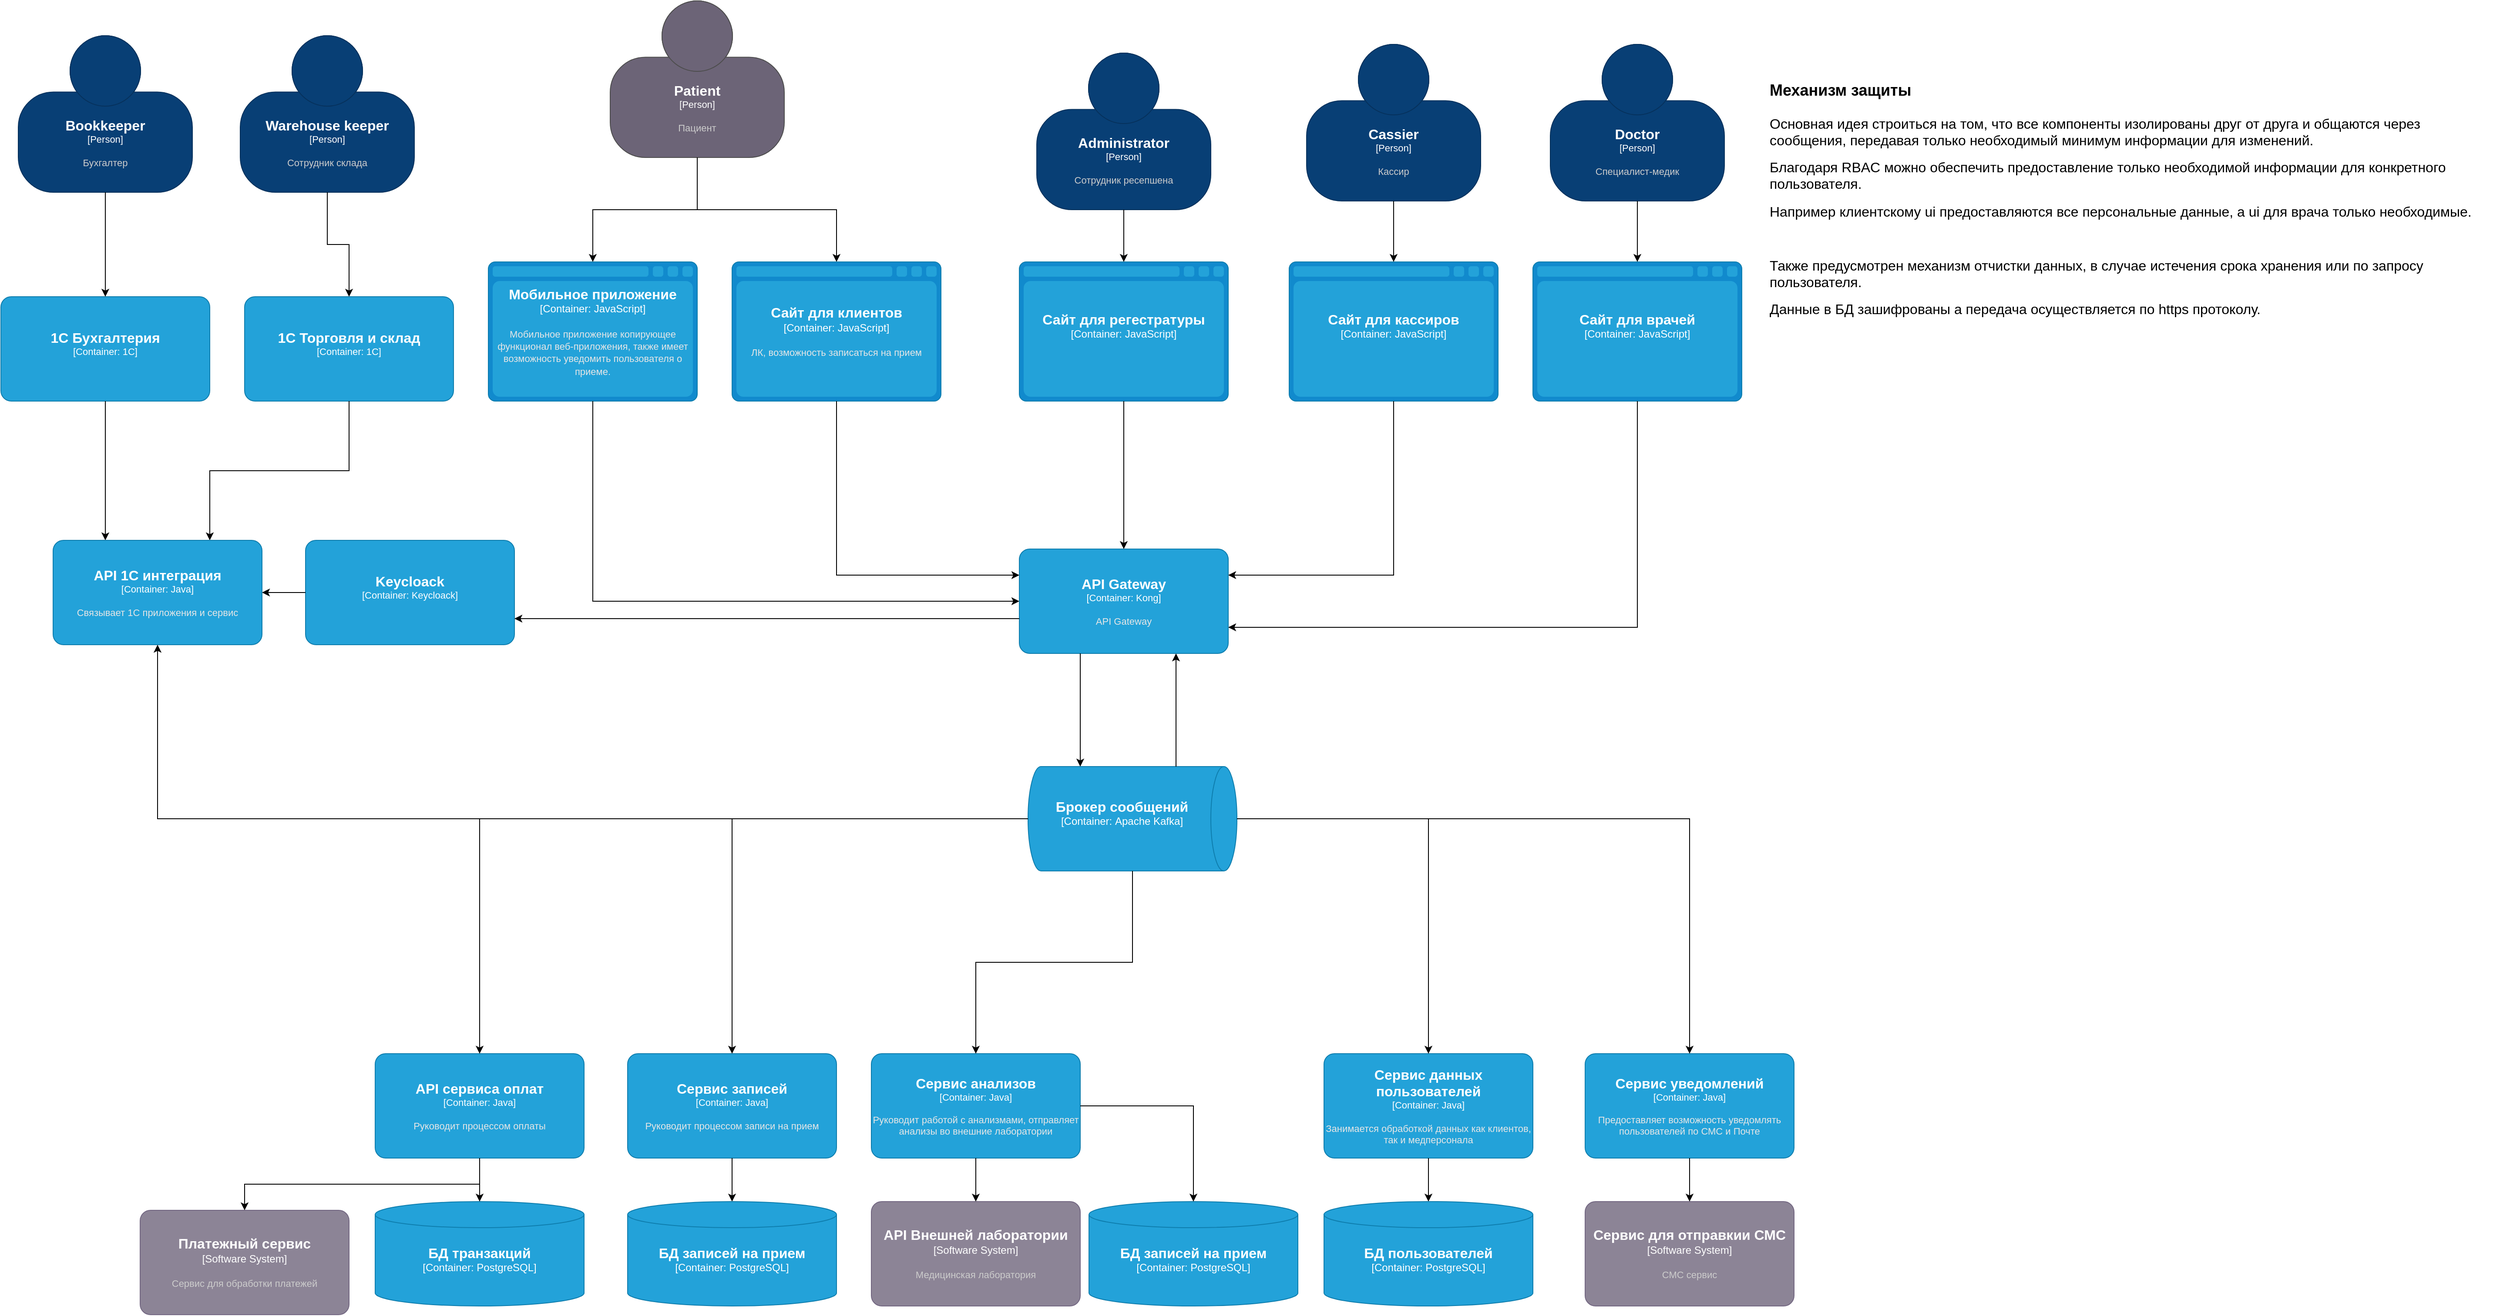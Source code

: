 <mxfile>
    <diagram id="kJKWvQTjOCCirYL7PJKr" name="Page-1">
        <mxGraphModel dx="1918" dy="569" grid="1" gridSize="10" guides="1" tooltips="1" connect="1" arrows="1" fold="1" page="1" pageScale="1" pageWidth="850" pageHeight="1100" math="0" shadow="0">
            <root>
                <mxCell id="0"/>
                <mxCell id="1" parent="0"/>
                <mxCell id="c95swepOd2MztKKC0CFo-59" style="edgeStyle=orthogonalEdgeStyle;rounded=0;orthogonalLoop=1;jettySize=auto;html=1;" parent="1" source="c95swepOd2MztKKC0CFo-43" target="c95swepOd2MztKKC0CFo-44" edge="1">
                    <mxGeometry relative="1" as="geometry"/>
                </mxCell>
                <object placeholders="1" c4Name="Patient" c4Type="Person" c4Description="Пациент" label="&lt;font style=&quot;font-size: 16px&quot;&gt;&lt;b&gt;%c4Name%&lt;/b&gt;&lt;/font&gt;&lt;div&gt;[%c4Type%]&lt;/div&gt;&lt;br&gt;&lt;div&gt;&lt;font style=&quot;font-size: 11px&quot;&gt;&lt;font color=&quot;#cccccc&quot;&gt;%c4Description%&lt;/font&gt;&lt;/div&gt;" id="c95swepOd2MztKKC0CFo-43">
                    <mxCell style="html=1;fontSize=11;dashed=0;whiteSpace=wrap;fillColor=#6C6477;strokeColor=#4D4D4D;fontColor=#ffffff;shape=mxgraph.c4.person2;align=center;metaEdit=1;points=[[0.5,0,0],[1,0.5,0],[1,0.75,0],[0.75,1,0],[0.5,1,0],[0.25,1,0],[0,0.75,0],[0,0.5,0]];resizable=0;" parent="1" vertex="1">
                        <mxGeometry x="-100" y="70" width="200" height="180" as="geometry"/>
                    </mxCell>
                </object>
                <object placeholders="1" c4Name="Сайт для клиентов" c4Type="Container" c4Technology="JavaScript" c4Description="ЛК, возможность записаться на прием" label="&lt;font style=&quot;font-size: 16px&quot;&gt;&lt;b&gt;%c4Name%&lt;/b&gt;&lt;/font&gt;&lt;div&gt;[%c4Type%:&amp;nbsp;%c4Technology%]&lt;/div&gt;&lt;br&gt;&lt;div&gt;&lt;font style=&quot;font-size: 11px&quot;&gt;&lt;font color=&quot;#E6E6E6&quot;&gt;%c4Description%&lt;/font&gt;&lt;/div&gt;" id="c95swepOd2MztKKC0CFo-44">
                    <mxCell style="shape=mxgraph.c4.webBrowserContainer2;whiteSpace=wrap;html=1;boundedLbl=1;rounded=0;labelBackgroundColor=none;strokeColor=#118ACD;fillColor=#23A2D9;strokeColor=#118ACD;strokeColor2=#0E7DAD;fontSize=12;fontColor=#ffffff;align=center;metaEdit=1;points=[[0.5,0,0],[1,0.25,0],[1,0.5,0],[1,0.75,0],[0.5,1,0],[0,0.75,0],[0,0.5,0],[0,0.25,0]];resizable=0;" parent="1" vertex="1">
                        <mxGeometry x="40" y="370" width="240" height="160" as="geometry"/>
                    </mxCell>
                </object>
                <object placeholders="1" c4Name="API Gateway" c4Type="Container" c4Technology="Kong" c4Description="API Gateway" label="&lt;font style=&quot;font-size: 16px&quot;&gt;&lt;b&gt;%c4Name%&lt;/b&gt;&lt;/font&gt;&lt;div&gt;[%c4Type%: %c4Technology%]&lt;/div&gt;&lt;br&gt;&lt;div&gt;&lt;font style=&quot;font-size: 11px&quot;&gt;&lt;font color=&quot;#E6E6E6&quot;&gt;%c4Description%&lt;/font&gt;&lt;/div&gt;" id="c95swepOd2MztKKC0CFo-45">
                    <mxCell style="rounded=1;whiteSpace=wrap;html=1;fontSize=11;labelBackgroundColor=none;fillColor=#23A2D9;fontColor=#ffffff;align=center;arcSize=10;strokeColor=#0E7DAD;metaEdit=1;resizable=0;points=[[0.25,0,0],[0.5,0,0],[0.75,0,0],[1,0.25,0],[1,0.5,0],[1,0.75,0],[0.75,1,0],[0.5,1,0],[0.25,1,0],[0,0.75,0],[0,0.5,0],[0,0.25,0]];" parent="1" vertex="1">
                        <mxGeometry x="370" y="700" width="240" height="120" as="geometry"/>
                    </mxCell>
                </object>
                <object placeholders="1" c4Name="Сайт для регестратуры" c4Type="Container" c4Technology="JavaScript" c4Description="" label="&lt;font style=&quot;font-size: 16px&quot;&gt;&lt;b&gt;%c4Name%&lt;/b&gt;&lt;/font&gt;&lt;div&gt;[%c4Type%:&amp;nbsp;%c4Technology%]&lt;/div&gt;&lt;br&gt;&lt;div&gt;&lt;font style=&quot;font-size: 11px&quot;&gt;&lt;font color=&quot;#E6E6E6&quot;&gt;%c4Description%&lt;/font&gt;&lt;/div&gt;" id="c95swepOd2MztKKC0CFo-46">
                    <mxCell style="shape=mxgraph.c4.webBrowserContainer2;whiteSpace=wrap;html=1;boundedLbl=1;rounded=0;labelBackgroundColor=none;strokeColor=#118ACD;fillColor=#23A2D9;strokeColor=#118ACD;strokeColor2=#0E7DAD;fontSize=12;fontColor=#ffffff;align=center;metaEdit=1;points=[[0.5,0,0],[1,0.25,0],[1,0.5,0],[1,0.75,0],[0.5,1,0],[0,0.75,0],[0,0.5,0],[0,0.25,0]];resizable=0;" parent="1" vertex="1">
                        <mxGeometry x="370" y="370" width="240" height="160" as="geometry"/>
                    </mxCell>
                </object>
                <object placeholders="1" c4Name="Сайт для кассиров" c4Type="Container" c4Technology="JavaScript" c4Description="" label="&lt;font style=&quot;font-size: 16px&quot;&gt;&lt;b&gt;%c4Name%&lt;/b&gt;&lt;/font&gt;&lt;div&gt;[%c4Type%:&amp;nbsp;%c4Technology%]&lt;/div&gt;&lt;br&gt;&lt;div&gt;&lt;font style=&quot;font-size: 11px&quot;&gt;&lt;font color=&quot;#E6E6E6&quot;&gt;%c4Description%&lt;/font&gt;&lt;/div&gt;" id="c95swepOd2MztKKC0CFo-47">
                    <mxCell style="shape=mxgraph.c4.webBrowserContainer2;whiteSpace=wrap;html=1;boundedLbl=1;rounded=0;labelBackgroundColor=none;strokeColor=#118ACD;fillColor=#23A2D9;strokeColor=#118ACD;strokeColor2=#0E7DAD;fontSize=12;fontColor=#ffffff;align=center;metaEdit=1;points=[[0.5,0,0],[1,0.25,0],[1,0.5,0],[1,0.75,0],[0.5,1,0],[0,0.75,0],[0,0.5,0],[0,0.25,0]];resizable=0;" parent="1" vertex="1">
                        <mxGeometry x="680" y="370" width="240" height="160" as="geometry"/>
                    </mxCell>
                </object>
                <object placeholders="1" c4Name="Сайт для врачей" c4Type="Container" c4Technology="JavaScript" c4Description="" label="&lt;font style=&quot;font-size: 16px&quot;&gt;&lt;b&gt;%c4Name%&lt;/b&gt;&lt;/font&gt;&lt;div&gt;[%c4Type%:&amp;nbsp;%c4Technology%]&lt;/div&gt;&lt;br&gt;&lt;div&gt;&lt;font style=&quot;font-size: 11px&quot;&gt;&lt;font color=&quot;#E6E6E6&quot;&gt;%c4Description%&lt;/font&gt;&lt;/div&gt;" id="c95swepOd2MztKKC0CFo-48">
                    <mxCell style="shape=mxgraph.c4.webBrowserContainer2;whiteSpace=wrap;html=1;boundedLbl=1;rounded=0;labelBackgroundColor=none;strokeColor=#118ACD;fillColor=#23A2D9;strokeColor=#118ACD;strokeColor2=#0E7DAD;fontSize=12;fontColor=#ffffff;align=center;metaEdit=1;points=[[0.5,0,0],[1,0.25,0],[1,0.5,0],[1,0.75,0],[0.5,1,0],[0,0.75,0],[0,0.5,0],[0,0.25,0]];resizable=0;" parent="1" vertex="1">
                        <mxGeometry x="960" y="370" width="240" height="160" as="geometry"/>
                    </mxCell>
                </object>
                <object placeholders="1" c4Name="Мобильное приложение" c4Type="Container" c4Technology="JavaScript" c4Description="Мобильное приложение копирующее функционал веб-приложения, также имеет возможность уведомить пользователя о приеме." label="&lt;font style=&quot;font-size: 16px&quot;&gt;&lt;b&gt;%c4Name%&lt;/b&gt;&lt;/font&gt;&lt;div&gt;[%c4Type%:&amp;nbsp;%c4Technology%]&lt;/div&gt;&lt;br&gt;&lt;div&gt;&lt;font style=&quot;font-size: 11px&quot;&gt;&lt;font color=&quot;#E6E6E6&quot;&gt;%c4Description%&lt;/font&gt;&lt;/div&gt;" id="c95swepOd2MztKKC0CFo-50">
                    <mxCell style="shape=mxgraph.c4.webBrowserContainer2;whiteSpace=wrap;html=1;boundedLbl=1;rounded=0;labelBackgroundColor=none;strokeColor=#118ACD;fillColor=#23A2D9;strokeColor=#118ACD;strokeColor2=#0E7DAD;fontSize=12;fontColor=#ffffff;align=center;metaEdit=1;points=[[0.5,0,0],[1,0.25,0],[1,0.5,0],[1,0.75,0],[0.5,1,0],[0,0.75,0],[0,0.5,0],[0,0.25,0]];resizable=0;" parent="1" vertex="1">
                        <mxGeometry x="-240" y="370" width="240" height="160" as="geometry"/>
                    </mxCell>
                </object>
                <object placeholders="1" c4Name="Cassier" c4Type="Person" c4Description="Кассир" label="&lt;font style=&quot;font-size: 16px&quot;&gt;&lt;b&gt;%c4Name%&lt;/b&gt;&lt;/font&gt;&lt;div&gt;[%c4Type%]&lt;/div&gt;&lt;br&gt;&lt;div&gt;&lt;font style=&quot;font-size: 11px&quot;&gt;&lt;font color=&quot;#cccccc&quot;&gt;%c4Description%&lt;/font&gt;&lt;/div&gt;" id="c95swepOd2MztKKC0CFo-51">
                    <mxCell style="html=1;fontSize=11;dashed=0;whiteSpace=wrap;fillColor=#083F75;strokeColor=#06315C;fontColor=#ffffff;shape=mxgraph.c4.person2;align=center;metaEdit=1;points=[[0.5,0,0],[1,0.5,0],[1,0.75,0],[0.75,1,0],[0.5,1,0],[0.25,1,0],[0,0.75,0],[0,0.5,0]];resizable=0;" parent="1" vertex="1">
                        <mxGeometry x="700" y="120" width="200" height="180" as="geometry"/>
                    </mxCell>
                </object>
                <object placeholders="1" c4Name="Administrator" c4Type="Person" c4Description="Сотрудник ресепшена" label="&lt;font style=&quot;font-size: 16px&quot;&gt;&lt;b&gt;%c4Name%&lt;/b&gt;&lt;/font&gt;&lt;div&gt;[%c4Type%]&lt;/div&gt;&lt;br&gt;&lt;div&gt;&lt;font style=&quot;font-size: 11px&quot;&gt;&lt;font color=&quot;#cccccc&quot;&gt;%c4Description%&lt;/font&gt;&lt;/div&gt;" id="c95swepOd2MztKKC0CFo-52">
                    <mxCell style="html=1;fontSize=11;dashed=0;whiteSpace=wrap;fillColor=#083F75;strokeColor=#06315C;fontColor=#ffffff;shape=mxgraph.c4.person2;align=center;metaEdit=1;points=[[0.5,0,0],[1,0.5,0],[1,0.75,0],[0.75,1,0],[0.5,1,0],[0.25,1,0],[0,0.75,0],[0,0.5,0]];resizable=0;" parent="1" vertex="1">
                        <mxGeometry x="390" y="130" width="200" height="180" as="geometry"/>
                    </mxCell>
                </object>
                <object placeholders="1" c4Name="Bookkeeper" c4Type="Person" c4Description="Бухгалтер" label="&lt;font style=&quot;font-size: 16px&quot;&gt;&lt;b&gt;%c4Name%&lt;/b&gt;&lt;/font&gt;&lt;div&gt;[%c4Type%]&lt;/div&gt;&lt;br&gt;&lt;div&gt;&lt;font style=&quot;font-size: 11px&quot;&gt;&lt;font color=&quot;#cccccc&quot;&gt;%c4Description%&lt;/font&gt;&lt;/div&gt;" id="c95swepOd2MztKKC0CFo-53">
                    <mxCell style="html=1;fontSize=11;dashed=0;whiteSpace=wrap;fillColor=#083F75;strokeColor=#06315C;fontColor=#ffffff;shape=mxgraph.c4.person2;align=center;metaEdit=1;points=[[0.5,0,0],[1,0.5,0],[1,0.75,0],[0.75,1,0],[0.5,1,0],[0.25,1,0],[0,0.75,0],[0,0.5,0]];resizable=0;" parent="1" vertex="1">
                        <mxGeometry x="-780" y="110" width="200" height="180" as="geometry"/>
                    </mxCell>
                </object>
                <object placeholders="1" c4Name="Warehouse keeper" c4Type="Person" c4Description="Сотрудник склада" label="&lt;font style=&quot;font-size: 16px&quot;&gt;&lt;b&gt;%c4Name%&lt;/b&gt;&lt;/font&gt;&lt;div&gt;[%c4Type%]&lt;/div&gt;&lt;br&gt;&lt;div&gt;&lt;font style=&quot;font-size: 11px&quot;&gt;&lt;font color=&quot;#cccccc&quot;&gt;%c4Description%&lt;/font&gt;&lt;/div&gt;" id="c95swepOd2MztKKC0CFo-56">
                    <mxCell style="html=1;fontSize=11;dashed=0;whiteSpace=wrap;fillColor=#083F75;strokeColor=#06315C;fontColor=#ffffff;shape=mxgraph.c4.person2;align=center;metaEdit=1;points=[[0.5,0,0],[1,0.5,0],[1,0.75,0],[0.75,1,0],[0.5,1,0],[0.25,1,0],[0,0.75,0],[0,0.5,0]];resizable=0;" parent="1" vertex="1">
                        <mxGeometry x="-525" y="110" width="200" height="180" as="geometry"/>
                    </mxCell>
                </object>
                <object placeholders="1" c4Name="Doctor" c4Type="Person" c4Description="Специалист-медик" label="&lt;font style=&quot;font-size: 16px&quot;&gt;&lt;b&gt;%c4Name%&lt;/b&gt;&lt;/font&gt;&lt;div&gt;[%c4Type%]&lt;/div&gt;&lt;br&gt;&lt;div&gt;&lt;font style=&quot;font-size: 11px&quot;&gt;&lt;font color=&quot;#cccccc&quot;&gt;%c4Description%&lt;/font&gt;&lt;/div&gt;" id="c95swepOd2MztKKC0CFo-57">
                    <mxCell style="html=1;fontSize=11;dashed=0;whiteSpace=wrap;fillColor=#083F75;strokeColor=#06315C;fontColor=#ffffff;shape=mxgraph.c4.person2;align=center;metaEdit=1;points=[[0.5,0,0],[1,0.5,0],[1,0.75,0],[0.75,1,0],[0.5,1,0],[0.25,1,0],[0,0.75,0],[0,0.5,0]];resizable=0;" parent="1" vertex="1">
                        <mxGeometry x="980" y="120" width="200" height="180" as="geometry"/>
                    </mxCell>
                </object>
                <mxCell id="c95swepOd2MztKKC0CFo-58" style="edgeStyle=orthogonalEdgeStyle;rounded=0;orthogonalLoop=1;jettySize=auto;html=1;entryX=0.5;entryY=0;entryDx=0;entryDy=0;entryPerimeter=0;" parent="1" source="c95swepOd2MztKKC0CFo-43" target="c95swepOd2MztKKC0CFo-50" edge="1">
                    <mxGeometry relative="1" as="geometry"/>
                </mxCell>
                <mxCell id="c95swepOd2MztKKC0CFo-60" style="edgeStyle=orthogonalEdgeStyle;rounded=0;orthogonalLoop=1;jettySize=auto;html=1;entryX=0.5;entryY=0;entryDx=0;entryDy=0;entryPerimeter=0;" parent="1" source="c95swepOd2MztKKC0CFo-52" target="c95swepOd2MztKKC0CFo-46" edge="1">
                    <mxGeometry relative="1" as="geometry"/>
                </mxCell>
                <mxCell id="c95swepOd2MztKKC0CFo-61" style="edgeStyle=orthogonalEdgeStyle;rounded=0;orthogonalLoop=1;jettySize=auto;html=1;entryX=0.5;entryY=0;entryDx=0;entryDy=0;entryPerimeter=0;" parent="1" source="c95swepOd2MztKKC0CFo-51" target="c95swepOd2MztKKC0CFo-47" edge="1">
                    <mxGeometry relative="1" as="geometry"/>
                </mxCell>
                <mxCell id="c95swepOd2MztKKC0CFo-63" style="edgeStyle=orthogonalEdgeStyle;rounded=0;orthogonalLoop=1;jettySize=auto;html=1;entryX=0.5;entryY=0;entryDx=0;entryDy=0;entryPerimeter=0;" parent="1" source="c95swepOd2MztKKC0CFo-57" target="c95swepOd2MztKKC0CFo-48" edge="1">
                    <mxGeometry relative="1" as="geometry"/>
                </mxCell>
                <object placeholders="1" c4Name="API Внешней лаборатории" c4Type="Software System" c4Description="Медицинская лаборатория" label="&lt;font style=&quot;font-size: 16px&quot;&gt;&lt;b&gt;%c4Name%&lt;/b&gt;&lt;/font&gt;&lt;div&gt;[%c4Type%]&lt;/div&gt;&lt;br&gt;&lt;div&gt;&lt;font style=&quot;font-size: 11px&quot;&gt;&lt;font color=&quot;#cccccc&quot;&gt;%c4Description%&lt;/font&gt;&lt;/div&gt;" id="c95swepOd2MztKKC0CFo-64">
                    <mxCell style="rounded=1;whiteSpace=wrap;html=1;labelBackgroundColor=none;fillColor=#8C8496;fontColor=#ffffff;align=center;arcSize=10;strokeColor=#736782;metaEdit=1;resizable=0;points=[[0.25,0,0],[0.5,0,0],[0.75,0,0],[1,0.25,0],[1,0.5,0],[1,0.75,0],[0.75,1,0],[0.5,1,0],[0.25,1,0],[0,0.75,0],[0,0.5,0],[0,0.25,0]];" parent="1" vertex="1">
                        <mxGeometry x="200" y="1450" width="240" height="120" as="geometry"/>
                    </mxCell>
                </object>
                <object placeholders="1" c4Name="Платежный сервис" c4Type="Software System" c4Description="Сервис для обработки платежей" label="&lt;font style=&quot;font-size: 16px&quot;&gt;&lt;b&gt;%c4Name%&lt;/b&gt;&lt;/font&gt;&lt;div&gt;[%c4Type%]&lt;/div&gt;&lt;br&gt;&lt;div&gt;&lt;font style=&quot;font-size: 11px&quot;&gt;&lt;font color=&quot;#cccccc&quot;&gt;%c4Description%&lt;/font&gt;&lt;/div&gt;" id="c95swepOd2MztKKC0CFo-66">
                    <mxCell style="rounded=1;whiteSpace=wrap;html=1;labelBackgroundColor=none;fillColor=#8C8496;fontColor=#ffffff;align=center;arcSize=10;strokeColor=#736782;metaEdit=1;resizable=0;points=[[0.25,0,0],[0.5,0,0],[0.75,0,0],[1,0.25,0],[1,0.5,0],[1,0.75,0],[0.75,1,0],[0.5,1,0],[0.25,1,0],[0,0.75,0],[0,0.5,0],[0,0.25,0]];" parent="1" vertex="1">
                        <mxGeometry x="-640" y="1460" width="240" height="120" as="geometry"/>
                    </mxCell>
                </object>
                <object placeholders="1" c4Name="Сервис для отправкии СМС" c4Type="Software System" c4Description="СМС сервис" label="&lt;font style=&quot;font-size: 16px&quot;&gt;&lt;b&gt;%c4Name%&lt;/b&gt;&lt;/font&gt;&lt;div&gt;[%c4Type%]&lt;/div&gt;&lt;br&gt;&lt;div&gt;&lt;font style=&quot;font-size: 11px&quot;&gt;&lt;font color=&quot;#cccccc&quot;&gt;%c4Description%&lt;/font&gt;&lt;/div&gt;" id="c95swepOd2MztKKC0CFo-67">
                    <mxCell style="rounded=1;whiteSpace=wrap;html=1;labelBackgroundColor=none;fillColor=#8C8496;fontColor=#ffffff;align=center;arcSize=10;strokeColor=#736782;metaEdit=1;resizable=0;points=[[0.25,0,0],[0.5,0,0],[0.75,0,0],[1,0.25,0],[1,0.5,0],[1,0.75,0],[0.75,1,0],[0.5,1,0],[0.25,1,0],[0,0.75,0],[0,0.5,0],[0,0.25,0]];" parent="1" vertex="1">
                        <mxGeometry x="1020" y="1450" width="240" height="120" as="geometry"/>
                    </mxCell>
                </object>
                <object placeholders="1" c4Name="Брокер сообщений" c4Type="Container" c4Technology="Apache Kafka" c4Description="" label="&lt;font style=&quot;font-size: 16px&quot;&gt;&lt;b&gt;%c4Name%&lt;/b&gt;&lt;/font&gt;&lt;div&gt;[%c4Type%:&amp;nbsp;%c4Technology%]&lt;/div&gt;&lt;br&gt;&lt;div&gt;&lt;font style=&quot;font-size: 11px&quot;&gt;&lt;font color=&quot;#E6E6E6&quot;&gt;%c4Description%&lt;/font&gt;&lt;/div&gt;" id="c95swepOd2MztKKC0CFo-68">
                    <mxCell style="shape=cylinder3;size=15;direction=south;whiteSpace=wrap;html=1;boundedLbl=1;rounded=0;labelBackgroundColor=none;fillColor=#23A2D9;fontSize=12;fontColor=#ffffff;align=center;strokeColor=#0E7DAD;metaEdit=1;points=[[0.5,0,0],[1,0.25,0],[1,0.5,0],[1,0.75,0],[0.5,1,0],[0,0.75,0],[0,0.5,0],[0,0.25,0]];resizable=0;" parent="1" vertex="1">
                        <mxGeometry x="380" y="950" width="240" height="120" as="geometry"/>
                    </mxCell>
                </object>
                <mxCell id="c95swepOd2MztKKC0CFo-69" style="edgeStyle=orthogonalEdgeStyle;rounded=0;orthogonalLoop=1;jettySize=auto;html=1;entryX=0;entryY=0.5;entryDx=0;entryDy=0;entryPerimeter=0;" parent="1" source="c95swepOd2MztKKC0CFo-50" target="c95swepOd2MztKKC0CFo-45" edge="1">
                    <mxGeometry relative="1" as="geometry">
                        <Array as="points">
                            <mxPoint x="-120" y="760"/>
                        </Array>
                    </mxGeometry>
                </mxCell>
                <mxCell id="c95swepOd2MztKKC0CFo-70" style="edgeStyle=orthogonalEdgeStyle;rounded=0;orthogonalLoop=1;jettySize=auto;html=1;entryX=0;entryY=0.25;entryDx=0;entryDy=0;entryPerimeter=0;" parent="1" source="c95swepOd2MztKKC0CFo-44" target="c95swepOd2MztKKC0CFo-45" edge="1">
                    <mxGeometry relative="1" as="geometry">
                        <Array as="points">
                            <mxPoint x="160" y="730"/>
                        </Array>
                    </mxGeometry>
                </mxCell>
                <mxCell id="c95swepOd2MztKKC0CFo-71" style="edgeStyle=orthogonalEdgeStyle;rounded=0;orthogonalLoop=1;jettySize=auto;html=1;entryX=0.5;entryY=0;entryDx=0;entryDy=0;entryPerimeter=0;" parent="1" source="c95swepOd2MztKKC0CFo-46" target="c95swepOd2MztKKC0CFo-45" edge="1">
                    <mxGeometry relative="1" as="geometry"/>
                </mxCell>
                <mxCell id="c95swepOd2MztKKC0CFo-72" style="edgeStyle=orthogonalEdgeStyle;rounded=0;orthogonalLoop=1;jettySize=auto;html=1;entryX=1;entryY=0.25;entryDx=0;entryDy=0;entryPerimeter=0;" parent="1" source="c95swepOd2MztKKC0CFo-47" target="c95swepOd2MztKKC0CFo-45" edge="1">
                    <mxGeometry relative="1" as="geometry">
                        <Array as="points">
                            <mxPoint x="800" y="730"/>
                        </Array>
                    </mxGeometry>
                </mxCell>
                <mxCell id="c95swepOd2MztKKC0CFo-73" style="edgeStyle=orthogonalEdgeStyle;rounded=0;orthogonalLoop=1;jettySize=auto;html=1;entryX=1;entryY=0.75;entryDx=0;entryDy=0;entryPerimeter=0;" parent="1" source="c95swepOd2MztKKC0CFo-48" target="c95swepOd2MztKKC0CFo-45" edge="1">
                    <mxGeometry relative="1" as="geometry">
                        <Array as="points">
                            <mxPoint x="1080" y="790"/>
                        </Array>
                    </mxGeometry>
                </mxCell>
                <object placeholders="1" c4Name="Keycloack" c4Type="Container" c4Technology="Keycloack" c4Description="" label="&lt;font style=&quot;font-size: 16px&quot;&gt;&lt;b&gt;%c4Name%&lt;/b&gt;&lt;/font&gt;&lt;div&gt;[%c4Type%: %c4Technology%]&lt;/div&gt;&lt;br&gt;&lt;div&gt;&lt;font style=&quot;font-size: 11px&quot;&gt;&lt;font color=&quot;#E6E6E6&quot;&gt;%c4Description%&lt;/font&gt;&lt;/div&gt;" id="c95swepOd2MztKKC0CFo-74">
                    <mxCell style="rounded=1;whiteSpace=wrap;html=1;fontSize=11;labelBackgroundColor=none;fillColor=#23A2D9;fontColor=#ffffff;align=center;arcSize=10;strokeColor=#0E7DAD;metaEdit=1;resizable=0;points=[[0.25,0,0],[0.5,0,0],[0.75,0,0],[1,0.25,0],[1,0.5,0],[1,0.75,0],[0.75,1,0],[0.5,1,0],[0.25,1,0],[0,0.75,0],[0,0.5,0],[0,0.25,0]];" parent="1" vertex="1">
                        <mxGeometry x="-450" y="690" width="240" height="120" as="geometry"/>
                    </mxCell>
                </object>
                <object placeholders="1" c4Name="Сервис записей" c4Type="Container" c4Technology="Java" c4Description="Руководит процессом записи на прием" label="&lt;font style=&quot;font-size: 16px&quot;&gt;&lt;b&gt;%c4Name%&lt;/b&gt;&lt;/font&gt;&lt;div&gt;[%c4Type%: %c4Technology%]&lt;/div&gt;&lt;br&gt;&lt;div&gt;&lt;font style=&quot;font-size: 11px&quot;&gt;&lt;font color=&quot;#E6E6E6&quot;&gt;%c4Description%&lt;/font&gt;&lt;/div&gt;" id="c95swepOd2MztKKC0CFo-76">
                    <mxCell style="rounded=1;whiteSpace=wrap;html=1;fontSize=11;labelBackgroundColor=none;fillColor=#23A2D9;fontColor=#ffffff;align=center;arcSize=10;strokeColor=#0E7DAD;metaEdit=1;resizable=0;points=[[0.25,0,0],[0.5,0,0],[0.75,0,0],[1,0.25,0],[1,0.5,0],[1,0.75,0],[0.75,1,0],[0.5,1,0],[0.25,1,0],[0,0.75,0],[0,0.5,0],[0,0.25,0]];" parent="1" vertex="1">
                        <mxGeometry x="-80" y="1280" width="240" height="120" as="geometry"/>
                    </mxCell>
                </object>
                <mxCell id="c95swepOd2MztKKC0CFo-77" style="edgeStyle=orthogonalEdgeStyle;rounded=0;orthogonalLoop=1;jettySize=auto;html=1;entryX=0;entryY=0.75;entryDx=0;entryDy=0;entryPerimeter=0;" parent="1" source="c95swepOd2MztKKC0CFo-45" target="c95swepOd2MztKKC0CFo-68" edge="1">
                    <mxGeometry relative="1" as="geometry">
                        <Array as="points">
                            <mxPoint x="440" y="870"/>
                            <mxPoint x="440" y="870"/>
                        </Array>
                    </mxGeometry>
                </mxCell>
                <mxCell id="c95swepOd2MztKKC0CFo-78" style="edgeStyle=orthogonalEdgeStyle;rounded=0;orthogonalLoop=1;jettySize=auto;html=1;entryX=0.75;entryY=1;entryDx=0;entryDy=0;entryPerimeter=0;" parent="1" source="c95swepOd2MztKKC0CFo-68" target="c95swepOd2MztKKC0CFo-45" edge="1">
                    <mxGeometry relative="1" as="geometry">
                        <Array as="points">
                            <mxPoint x="550" y="910"/>
                            <mxPoint x="550" y="910"/>
                        </Array>
                    </mxGeometry>
                </mxCell>
                <mxCell id="c95swepOd2MztKKC0CFo-80" style="edgeStyle=orthogonalEdgeStyle;rounded=0;orthogonalLoop=1;jettySize=auto;html=1;entryX=0.5;entryY=0;entryDx=0;entryDy=0;entryPerimeter=0;" parent="1" source="c95swepOd2MztKKC0CFo-76" target="c95swepOd2MztKKC0CFo-81" edge="1">
                    <mxGeometry relative="1" as="geometry">
                        <mxPoint x="40" y="1460" as="targetPoint"/>
                    </mxGeometry>
                </mxCell>
                <object placeholders="1" c4Name="БД записей на прием" c4Type="Container" c4Technology="PostgreSQL" c4Description="" label="&lt;font style=&quot;font-size: 16px&quot;&gt;&lt;b&gt;%c4Name%&lt;/b&gt;&lt;/font&gt;&lt;div&gt;[%c4Type%:&amp;nbsp;%c4Technology%]&lt;/div&gt;&lt;br&gt;&lt;div&gt;&lt;font style=&quot;font-size: 11px&quot;&gt;&lt;font color=&quot;#E6E6E6&quot;&gt;%c4Description%&lt;/font&gt;&lt;/div&gt;" id="c95swepOd2MztKKC0CFo-81">
                    <mxCell style="shape=cylinder3;size=15;whiteSpace=wrap;html=1;boundedLbl=1;rounded=0;labelBackgroundColor=none;fillColor=#23A2D9;fontSize=12;fontColor=#ffffff;align=center;strokeColor=#0E7DAD;metaEdit=1;points=[[0.5,0,0],[1,0.25,0],[1,0.5,0],[1,0.75,0],[0.5,1,0],[0,0.75,0],[0,0.5,0],[0,0.25,0]];resizable=0;" parent="1" vertex="1">
                        <mxGeometry x="-80" y="1450" width="240" height="120" as="geometry"/>
                    </mxCell>
                </object>
                <object placeholders="1" c4Name="Сервис анализов" c4Type="Container" c4Technology="Java" c4Description="Руководит работой с анализмами, отправляет анализы во внешние лаборатории" label="&lt;font style=&quot;font-size: 16px&quot;&gt;&lt;b&gt;%c4Name%&lt;/b&gt;&lt;/font&gt;&lt;div&gt;[%c4Type%: %c4Technology%]&lt;/div&gt;&lt;br&gt;&lt;div&gt;&lt;font style=&quot;font-size: 11px&quot;&gt;&lt;font color=&quot;#E6E6E6&quot;&gt;%c4Description%&lt;/font&gt;&lt;/div&gt;" id="c95swepOd2MztKKC0CFo-82">
                    <mxCell style="rounded=1;whiteSpace=wrap;html=1;fontSize=11;labelBackgroundColor=none;fillColor=#23A2D9;fontColor=#ffffff;align=center;arcSize=10;strokeColor=#0E7DAD;metaEdit=1;resizable=0;points=[[0.25,0,0],[0.5,0,0],[0.75,0,0],[1,0.25,0],[1,0.5,0],[1,0.75,0],[0.75,1,0],[0.5,1,0],[0.25,1,0],[0,0.75,0],[0,0.5,0],[0,0.25,0]];" parent="1" vertex="1">
                        <mxGeometry x="200" y="1280" width="240" height="120" as="geometry"/>
                    </mxCell>
                </object>
                <object placeholders="1" c4Name="БД записей на прием" c4Type="Container" c4Technology="PostgreSQL" c4Description="" label="&lt;font style=&quot;font-size: 16px&quot;&gt;&lt;b&gt;%c4Name%&lt;/b&gt;&lt;/font&gt;&lt;div&gt;[%c4Type%:&amp;nbsp;%c4Technology%]&lt;/div&gt;&lt;br&gt;&lt;div&gt;&lt;font style=&quot;font-size: 11px&quot;&gt;&lt;font color=&quot;#E6E6E6&quot;&gt;%c4Description%&lt;/font&gt;&lt;/div&gt;" id="c95swepOd2MztKKC0CFo-83">
                    <mxCell style="shape=cylinder3;size=15;whiteSpace=wrap;html=1;boundedLbl=1;rounded=0;labelBackgroundColor=none;fillColor=#23A2D9;fontSize=12;fontColor=#ffffff;align=center;strokeColor=#0E7DAD;metaEdit=1;points=[[0.5,0,0],[1,0.25,0],[1,0.5,0],[1,0.75,0],[0.5,1,0],[0,0.75,0],[0,0.5,0],[0,0.25,0]];resizable=0;" parent="1" vertex="1">
                        <mxGeometry x="450" y="1450" width="240" height="120" as="geometry"/>
                    </mxCell>
                </object>
                <mxCell id="c95swepOd2MztKKC0CFo-84" style="edgeStyle=orthogonalEdgeStyle;rounded=0;orthogonalLoop=1;jettySize=auto;html=1;entryX=0.5;entryY=0;entryDx=0;entryDy=0;entryPerimeter=0;" parent="1" source="c95swepOd2MztKKC0CFo-82" target="c95swepOd2MztKKC0CFo-83" edge="1">
                    <mxGeometry relative="1" as="geometry"/>
                </mxCell>
                <mxCell id="c95swepOd2MztKKC0CFo-85" style="edgeStyle=orthogonalEdgeStyle;rounded=0;orthogonalLoop=1;jettySize=auto;html=1;entryX=0.5;entryY=0;entryDx=0;entryDy=0;entryPerimeter=0;" parent="1" source="c95swepOd2MztKKC0CFo-82" target="c95swepOd2MztKKC0CFo-64" edge="1">
                    <mxGeometry relative="1" as="geometry"/>
                </mxCell>
                <object placeholders="1" c4Name="Сервис данных пользователей" c4Type="Container" c4Technology="Java" c4Description="Занимается обработкой данных как клиентов, так и медперсонала" label="&lt;font style=&quot;font-size: 16px&quot;&gt;&lt;b&gt;%c4Name%&lt;/b&gt;&lt;/font&gt;&lt;div&gt;[%c4Type%: %c4Technology%]&lt;/div&gt;&lt;br&gt;&lt;div&gt;&lt;font style=&quot;font-size: 11px&quot;&gt;&lt;font color=&quot;#E6E6E6&quot;&gt;%c4Description%&lt;/font&gt;&lt;/div&gt;" id="c95swepOd2MztKKC0CFo-86">
                    <mxCell style="rounded=1;whiteSpace=wrap;html=1;fontSize=11;labelBackgroundColor=none;fillColor=#23A2D9;fontColor=#ffffff;align=center;arcSize=10;strokeColor=#0E7DAD;metaEdit=1;resizable=0;points=[[0.25,0,0],[0.5,0,0],[0.75,0,0],[1,0.25,0],[1,0.5,0],[1,0.75,0],[0.75,1,0],[0.5,1,0],[0.25,1,0],[0,0.75,0],[0,0.5,0],[0,0.25,0]];" parent="1" vertex="1">
                        <mxGeometry x="720" y="1280" width="240" height="120" as="geometry"/>
                    </mxCell>
                </object>
                <mxCell id="c95swepOd2MztKKC0CFo-87" style="edgeStyle=orthogonalEdgeStyle;rounded=0;orthogonalLoop=1;jettySize=auto;html=1;entryX=0.5;entryY=0;entryDx=0;entryDy=0;entryPerimeter=0;" parent="1" source="c95swepOd2MztKKC0CFo-86" target="c95swepOd2MztKKC0CFo-88" edge="1">
                    <mxGeometry relative="1" as="geometry">
                        <mxPoint x="840" y="1460" as="targetPoint"/>
                    </mxGeometry>
                </mxCell>
                <object placeholders="1" c4Name="БД пользователей" c4Type="Container" c4Technology="PostgreSQL" c4Description="" label="&lt;font style=&quot;font-size: 16px&quot;&gt;&lt;b&gt;%c4Name%&lt;/b&gt;&lt;/font&gt;&lt;div&gt;[%c4Type%:&amp;nbsp;%c4Technology%]&lt;/div&gt;&lt;br&gt;&lt;div&gt;&lt;font style=&quot;font-size: 11px&quot;&gt;&lt;font color=&quot;#E6E6E6&quot;&gt;%c4Description%&lt;/font&gt;&lt;/div&gt;" id="c95swepOd2MztKKC0CFo-88">
                    <mxCell style="shape=cylinder3;size=15;whiteSpace=wrap;html=1;boundedLbl=1;rounded=0;labelBackgroundColor=none;fillColor=#23A2D9;fontSize=12;fontColor=#ffffff;align=center;strokeColor=#0E7DAD;metaEdit=1;points=[[0.5,0,0],[1,0.25,0],[1,0.5,0],[1,0.75,0],[0.5,1,0],[0,0.75,0],[0,0.5,0],[0,0.25,0]];resizable=0;" parent="1" vertex="1">
                        <mxGeometry x="720" y="1450" width="240" height="120" as="geometry"/>
                    </mxCell>
                </object>
                <object placeholders="1" c4Name="API сервиса оплат" c4Type="Container" c4Technology="Java" c4Description="Руководит процессом оплаты" label="&lt;font style=&quot;font-size: 16px&quot;&gt;&lt;b&gt;%c4Name%&lt;/b&gt;&lt;/font&gt;&lt;div&gt;[%c4Type%: %c4Technology%]&lt;/div&gt;&lt;br&gt;&lt;div&gt;&lt;font style=&quot;font-size: 11px&quot;&gt;&lt;font color=&quot;#E6E6E6&quot;&gt;%c4Description%&lt;/font&gt;&lt;/div&gt;" id="c95swepOd2MztKKC0CFo-89">
                    <mxCell style="rounded=1;whiteSpace=wrap;html=1;fontSize=11;labelBackgroundColor=none;fillColor=#23A2D9;fontColor=#ffffff;align=center;arcSize=10;strokeColor=#0E7DAD;metaEdit=1;resizable=0;points=[[0.25,0,0],[0.5,0,0],[0.75,0,0],[1,0.25,0],[1,0.5,0],[1,0.75,0],[0.75,1,0],[0.5,1,0],[0.25,1,0],[0,0.75,0],[0,0.5,0],[0,0.25,0]];" parent="1" vertex="1">
                        <mxGeometry x="-370" y="1280" width="240" height="120" as="geometry"/>
                    </mxCell>
                </object>
                <object placeholders="1" c4Name="БД транзакций" c4Type="Container" c4Technology="PostgreSQL" c4Description="" label="&lt;font style=&quot;font-size: 16px&quot;&gt;&lt;b&gt;%c4Name%&lt;/b&gt;&lt;/font&gt;&lt;div&gt;[%c4Type%:&amp;nbsp;%c4Technology%]&lt;/div&gt;&lt;br&gt;&lt;div&gt;&lt;font style=&quot;font-size: 11px&quot;&gt;&lt;font color=&quot;#E6E6E6&quot;&gt;%c4Description%&lt;/font&gt;&lt;/div&gt;" id="c95swepOd2MztKKC0CFo-90">
                    <mxCell style="shape=cylinder3;size=15;whiteSpace=wrap;html=1;boundedLbl=1;rounded=0;labelBackgroundColor=none;fillColor=#23A2D9;fontSize=12;fontColor=#ffffff;align=center;strokeColor=#0E7DAD;metaEdit=1;points=[[0.5,0,0],[1,0.25,0],[1,0.5,0],[1,0.75,0],[0.5,1,0],[0,0.75,0],[0,0.5,0],[0,0.25,0]];resizable=0;" parent="1" vertex="1">
                        <mxGeometry x="-370" y="1450" width="240" height="120" as="geometry"/>
                    </mxCell>
                </object>
                <mxCell id="c95swepOd2MztKKC0CFo-91" style="edgeStyle=orthogonalEdgeStyle;rounded=0;orthogonalLoop=1;jettySize=auto;html=1;entryX=0.5;entryY=0;entryDx=0;entryDy=0;entryPerimeter=0;" parent="1" source="c95swepOd2MztKKC0CFo-89" target="c95swepOd2MztKKC0CFo-90" edge="1">
                    <mxGeometry relative="1" as="geometry"/>
                </mxCell>
                <mxCell id="c95swepOd2MztKKC0CFo-92" style="edgeStyle=orthogonalEdgeStyle;rounded=0;orthogonalLoop=1;jettySize=auto;html=1;entryX=0.5;entryY=0;entryDx=0;entryDy=0;entryPerimeter=0;" parent="1" source="c95swepOd2MztKKC0CFo-89" target="c95swepOd2MztKKC0CFo-66" edge="1">
                    <mxGeometry relative="1" as="geometry">
                        <Array as="points">
                            <mxPoint x="-250" y="1430"/>
                            <mxPoint x="-520" y="1430"/>
                        </Array>
                    </mxGeometry>
                </mxCell>
                <mxCell id="c95swepOd2MztKKC0CFo-93" style="edgeStyle=orthogonalEdgeStyle;rounded=0;orthogonalLoop=1;jettySize=auto;html=1;entryX=0.5;entryY=0;entryDx=0;entryDy=0;entryPerimeter=0;" parent="1" source="c95swepOd2MztKKC0CFo-68" target="c95swepOd2MztKKC0CFo-89" edge="1">
                    <mxGeometry relative="1" as="geometry"/>
                </mxCell>
                <mxCell id="c95swepOd2MztKKC0CFo-94" style="edgeStyle=orthogonalEdgeStyle;rounded=0;orthogonalLoop=1;jettySize=auto;html=1;entryX=0.5;entryY=0;entryDx=0;entryDy=0;entryPerimeter=0;" parent="1" source="c95swepOd2MztKKC0CFo-68" target="c95swepOd2MztKKC0CFo-76" edge="1">
                    <mxGeometry relative="1" as="geometry"/>
                </mxCell>
                <mxCell id="c95swepOd2MztKKC0CFo-95" style="edgeStyle=orthogonalEdgeStyle;rounded=0;orthogonalLoop=1;jettySize=auto;html=1;entryX=0.5;entryY=0;entryDx=0;entryDy=0;entryPerimeter=0;" parent="1" source="c95swepOd2MztKKC0CFo-68" target="c95swepOd2MztKKC0CFo-82" edge="1">
                    <mxGeometry relative="1" as="geometry"/>
                </mxCell>
                <mxCell id="c95swepOd2MztKKC0CFo-96" style="edgeStyle=orthogonalEdgeStyle;rounded=0;orthogonalLoop=1;jettySize=auto;html=1;entryX=0.5;entryY=0;entryDx=0;entryDy=0;entryPerimeter=0;" parent="1" source="c95swepOd2MztKKC0CFo-68" target="c95swepOd2MztKKC0CFo-86" edge="1">
                    <mxGeometry relative="1" as="geometry"/>
                </mxCell>
                <mxCell id="c95swepOd2MztKKC0CFo-97" style="edgeStyle=orthogonalEdgeStyle;rounded=0;orthogonalLoop=1;jettySize=auto;html=1;entryX=1;entryY=0.75;entryDx=0;entryDy=0;entryPerimeter=0;" parent="1" source="c95swepOd2MztKKC0CFo-45" target="c95swepOd2MztKKC0CFo-74" edge="1">
                    <mxGeometry relative="1" as="geometry">
                        <Array as="points">
                            <mxPoint x="220" y="780"/>
                            <mxPoint x="220" y="780"/>
                        </Array>
                    </mxGeometry>
                </mxCell>
                <object placeholders="1" c4Name="1С Бухгалтерия" c4Type="Container" c4Technology="1С" c4Description="" label="&lt;font style=&quot;font-size: 16px&quot;&gt;&lt;b&gt;%c4Name%&lt;/b&gt;&lt;/font&gt;&lt;div&gt;[%c4Type%: %c4Technology%]&lt;/div&gt;&lt;br&gt;&lt;div&gt;&lt;font style=&quot;font-size: 11px&quot;&gt;&lt;font color=&quot;#E6E6E6&quot;&gt;%c4Description%&lt;/font&gt;&lt;/div&gt;" id="c95swepOd2MztKKC0CFo-98">
                    <mxCell style="rounded=1;whiteSpace=wrap;html=1;fontSize=11;labelBackgroundColor=none;fillColor=#23A2D9;fontColor=#ffffff;align=center;arcSize=10;strokeColor=#0E7DAD;metaEdit=1;resizable=0;points=[[0.25,0,0],[0.5,0,0],[0.75,0,0],[1,0.25,0],[1,0.5,0],[1,0.75,0],[0.75,1,0],[0.5,1,0],[0.25,1,0],[0,0.75,0],[0,0.5,0],[0,0.25,0]];" parent="1" vertex="1">
                        <mxGeometry x="-800" y="410" width="240" height="120" as="geometry"/>
                    </mxCell>
                </object>
                <object placeholders="1" c4Name="1С Торговля и склад" c4Type="Container" c4Technology="1С" c4Description="" label="&lt;font style=&quot;font-size: 16px&quot;&gt;&lt;b&gt;%c4Name%&lt;/b&gt;&lt;/font&gt;&lt;div&gt;[%c4Type%: %c4Technology%]&lt;/div&gt;&lt;br&gt;&lt;div&gt;&lt;font style=&quot;font-size: 11px&quot;&gt;&lt;font color=&quot;#E6E6E6&quot;&gt;%c4Description%&lt;/font&gt;&lt;/div&gt;" id="c95swepOd2MztKKC0CFo-99">
                    <mxCell style="rounded=1;whiteSpace=wrap;html=1;fontSize=11;labelBackgroundColor=none;fillColor=#23A2D9;fontColor=#ffffff;align=center;arcSize=10;strokeColor=#0E7DAD;metaEdit=1;resizable=0;points=[[0.25,0,0],[0.5,0,0],[0.75,0,0],[1,0.25,0],[1,0.5,0],[1,0.75,0],[0.75,1,0],[0.5,1,0],[0.25,1,0],[0,0.75,0],[0,0.5,0],[0,0.25,0]];" parent="1" vertex="1">
                        <mxGeometry x="-520" y="410" width="240" height="120" as="geometry"/>
                    </mxCell>
                </object>
                <mxCell id="c95swepOd2MztKKC0CFo-100" style="edgeStyle=orthogonalEdgeStyle;rounded=0;orthogonalLoop=1;jettySize=auto;html=1;entryX=0.5;entryY=0;entryDx=0;entryDy=0;entryPerimeter=0;" parent="1" source="c95swepOd2MztKKC0CFo-53" target="c95swepOd2MztKKC0CFo-98" edge="1">
                    <mxGeometry relative="1" as="geometry"/>
                </mxCell>
                <mxCell id="c95swepOd2MztKKC0CFo-101" style="edgeStyle=orthogonalEdgeStyle;rounded=0;orthogonalLoop=1;jettySize=auto;html=1;entryX=0.25;entryY=0;entryDx=0;entryDy=0;entryPerimeter=0;" parent="1" source="c95swepOd2MztKKC0CFo-98" target="c95swepOd2MztKKC0CFo-104" edge="1">
                    <mxGeometry relative="1" as="geometry">
                        <Array as="points"/>
                    </mxGeometry>
                </mxCell>
                <mxCell id="c95swepOd2MztKKC0CFo-102" style="edgeStyle=orthogonalEdgeStyle;rounded=0;orthogonalLoop=1;jettySize=auto;html=1;entryX=0.75;entryY=0;entryDx=0;entryDy=0;entryPerimeter=0;" parent="1" source="c95swepOd2MztKKC0CFo-99" target="c95swepOd2MztKKC0CFo-104" edge="1">
                    <mxGeometry relative="1" as="geometry"/>
                </mxCell>
                <mxCell id="c95swepOd2MztKKC0CFo-103" style="edgeStyle=orthogonalEdgeStyle;rounded=0;orthogonalLoop=1;jettySize=auto;html=1;entryX=0.5;entryY=0;entryDx=0;entryDy=0;entryPerimeter=0;" parent="1" source="c95swepOd2MztKKC0CFo-56" target="c95swepOd2MztKKC0CFo-99" edge="1">
                    <mxGeometry relative="1" as="geometry"/>
                </mxCell>
                <object placeholders="1" c4Name="API 1С интеграция" c4Type="Container" c4Technology="Java" c4Description="Связывает 1С приложения и сервис" label="&lt;font style=&quot;font-size: 16px&quot;&gt;&lt;b&gt;%c4Name%&lt;/b&gt;&lt;/font&gt;&lt;div&gt;[%c4Type%: %c4Technology%]&lt;/div&gt;&lt;br&gt;&lt;div&gt;&lt;font style=&quot;font-size: 11px&quot;&gt;&lt;font color=&quot;#E6E6E6&quot;&gt;%c4Description%&lt;/font&gt;&lt;/div&gt;" id="c95swepOd2MztKKC0CFo-104">
                    <mxCell style="rounded=1;whiteSpace=wrap;html=1;fontSize=11;labelBackgroundColor=none;fillColor=#23A2D9;fontColor=#ffffff;align=center;arcSize=10;strokeColor=#0E7DAD;metaEdit=1;resizable=0;points=[[0.25,0,0],[0.5,0,0],[0.75,0,0],[1,0.25,0],[1,0.5,0],[1,0.75,0],[0.75,1,0],[0.5,1,0],[0.25,1,0],[0,0.75,0],[0,0.5,0],[0,0.25,0]];" parent="1" vertex="1">
                        <mxGeometry x="-740" y="690" width="240" height="120" as="geometry"/>
                    </mxCell>
                </object>
                <mxCell id="c95swepOd2MztKKC0CFo-105" style="edgeStyle=orthogonalEdgeStyle;rounded=0;orthogonalLoop=1;jettySize=auto;html=1;entryX=1;entryY=0.5;entryDx=0;entryDy=0;entryPerimeter=0;" parent="1" source="c95swepOd2MztKKC0CFo-74" target="c95swepOd2MztKKC0CFo-104" edge="1">
                    <mxGeometry relative="1" as="geometry"/>
                </mxCell>
                <object placeholders="1" c4Name="Сервис уведомлений" c4Type="Container" c4Technology="Java" c4Description="Предоставляет возможность уведомлять пользователей по СМС и Почте" label="&lt;font style=&quot;font-size: 16px&quot;&gt;&lt;b&gt;%c4Name%&lt;/b&gt;&lt;/font&gt;&lt;div&gt;[%c4Type%: %c4Technology%]&lt;/div&gt;&lt;br&gt;&lt;div&gt;&lt;font style=&quot;font-size: 11px&quot;&gt;&lt;font color=&quot;#E6E6E6&quot;&gt;%c4Description%&lt;/font&gt;&lt;/div&gt;" id="c95swepOd2MztKKC0CFo-106">
                    <mxCell style="rounded=1;whiteSpace=wrap;html=1;fontSize=11;labelBackgroundColor=none;fillColor=#23A2D9;fontColor=#ffffff;align=center;arcSize=10;strokeColor=#0E7DAD;metaEdit=1;resizable=0;points=[[0.25,0,0],[0.5,0,0],[0.75,0,0],[1,0.25,0],[1,0.5,0],[1,0.75,0],[0.75,1,0],[0.5,1,0],[0.25,1,0],[0,0.75,0],[0,0.5,0],[0,0.25,0]];" parent="1" vertex="1">
                        <mxGeometry x="1020" y="1280" width="240" height="120" as="geometry"/>
                    </mxCell>
                </object>
                <mxCell id="c95swepOd2MztKKC0CFo-107" style="edgeStyle=orthogonalEdgeStyle;rounded=0;orthogonalLoop=1;jettySize=auto;html=1;entryX=0.5;entryY=0;entryDx=0;entryDy=0;entryPerimeter=0;" parent="1" source="c95swepOd2MztKKC0CFo-106" target="c95swepOd2MztKKC0CFo-67" edge="1">
                    <mxGeometry relative="1" as="geometry"/>
                </mxCell>
                <mxCell id="c95swepOd2MztKKC0CFo-108" style="edgeStyle=orthogonalEdgeStyle;rounded=0;orthogonalLoop=1;jettySize=auto;html=1;entryX=0.5;entryY=0;entryDx=0;entryDy=0;entryPerimeter=0;" parent="1" source="c95swepOd2MztKKC0CFo-68" target="c95swepOd2MztKKC0CFo-106" edge="1">
                    <mxGeometry relative="1" as="geometry"/>
                </mxCell>
                <mxCell id="c95swepOd2MztKKC0CFo-109" value="&lt;h1 style=&quot;margin-top: 0px;&quot;&gt;&lt;font style=&quot;font-size: 18px;&quot;&gt;Механизм защиты&lt;/font&gt;&lt;/h1&gt;&lt;p&gt;&lt;font size=&quot;3&quot; style=&quot;&quot;&gt;Основная идея строиться на том, что все компоненты изолированы друг от друга и общаются через сообщения, передавая только необходимый минимум информации для изменений.&lt;/font&gt;&lt;/p&gt;&lt;p&gt;&lt;font size=&quot;3&quot;&gt;Благодаря RBAC можно обеспечить предоставление только необходимой информации для конкретного пользователя.&amp;nbsp;&lt;/font&gt;&lt;/p&gt;&lt;p&gt;&lt;font size=&quot;3&quot;&gt;Например клиентскому ui предоставляются все персональные данные, а ui для врача только необходимые.&lt;/font&gt;&lt;/p&gt;&lt;p&gt;&lt;font size=&quot;3&quot;&gt;&lt;br&gt;&lt;/font&gt;&lt;/p&gt;&lt;p&gt;&lt;font size=&quot;3&quot;&gt;Т&lt;/font&gt;&lt;span style=&quot;font-size: medium; background-color: initial;&quot;&gt;акже предусмотрен механизм отчистки данных, в случае истечения срока хранения или по запросу пользователя.&lt;/span&gt;&lt;/p&gt;&lt;p&gt;&lt;/p&gt;&lt;p&gt;&lt;font size=&quot;3&quot;&gt;Данные в БД зашифрованы а передача осуществляется по https протоколу.&lt;/font&gt;&lt;/p&gt;" style="text;html=1;whiteSpace=wrap;overflow=hidden;rounded=0;" parent="1" vertex="1">
                    <mxGeometry x="1230" y="150" width="840" height="420" as="geometry"/>
                </mxCell>
                <mxCell id="c95swepOd2MztKKC0CFo-110" style="edgeStyle=orthogonalEdgeStyle;rounded=0;orthogonalLoop=1;jettySize=auto;html=1;entryX=0.5;entryY=1;entryDx=0;entryDy=0;entryPerimeter=0;" parent="1" source="c95swepOd2MztKKC0CFo-68" target="c95swepOd2MztKKC0CFo-104" edge="1">
                    <mxGeometry relative="1" as="geometry"/>
                </mxCell>
            </root>
        </mxGraphModel>
    </diagram>
</mxfile>
